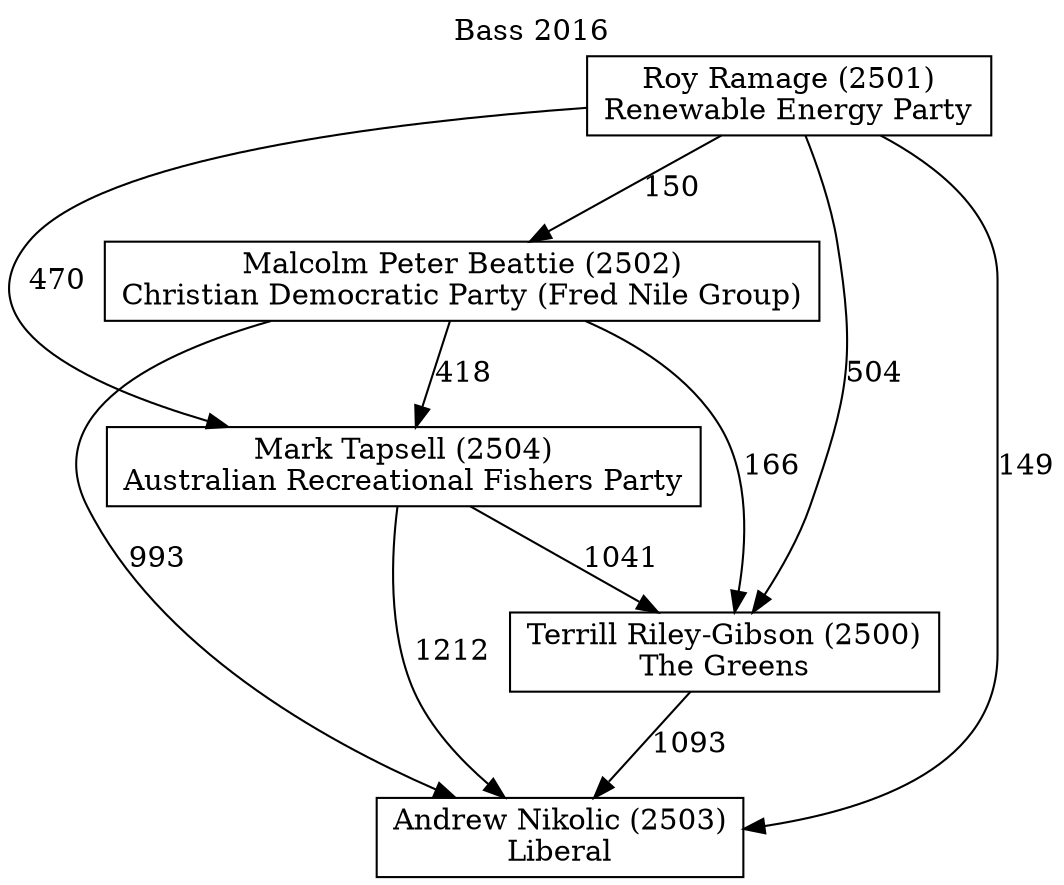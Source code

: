 // House preference flow
digraph "Andrew Nikolic (2503)_Bass_2016" {
	graph [label="Bass 2016" labelloc=t mclimit=10]
	node [shape=box]
	"Andrew Nikolic (2503)" [label="Andrew Nikolic (2503)
Liberal"]
	"Terrill Riley-Gibson (2500)" [label="Terrill Riley-Gibson (2500)
The Greens"]
	"Mark Tapsell (2504)" [label="Mark Tapsell (2504)
Australian Recreational Fishers Party"]
	"Malcolm Peter Beattie (2502)" [label="Malcolm Peter Beattie (2502)
Christian Democratic Party (Fred Nile Group)"]
	"Roy Ramage (2501)" [label="Roy Ramage (2501)
Renewable Energy Party"]
	"Terrill Riley-Gibson (2500)" -> "Andrew Nikolic (2503)" [label=1093]
	"Mark Tapsell (2504)" -> "Terrill Riley-Gibson (2500)" [label=1041]
	"Malcolm Peter Beattie (2502)" -> "Mark Tapsell (2504)" [label=418]
	"Roy Ramage (2501)" -> "Malcolm Peter Beattie (2502)" [label=150]
	"Mark Tapsell (2504)" -> "Andrew Nikolic (2503)" [label=1212]
	"Malcolm Peter Beattie (2502)" -> "Andrew Nikolic (2503)" [label=993]
	"Roy Ramage (2501)" -> "Andrew Nikolic (2503)" [label=149]
	"Roy Ramage (2501)" -> "Mark Tapsell (2504)" [label=470]
	"Malcolm Peter Beattie (2502)" -> "Terrill Riley-Gibson (2500)" [label=166]
	"Roy Ramage (2501)" -> "Terrill Riley-Gibson (2500)" [label=504]
}
